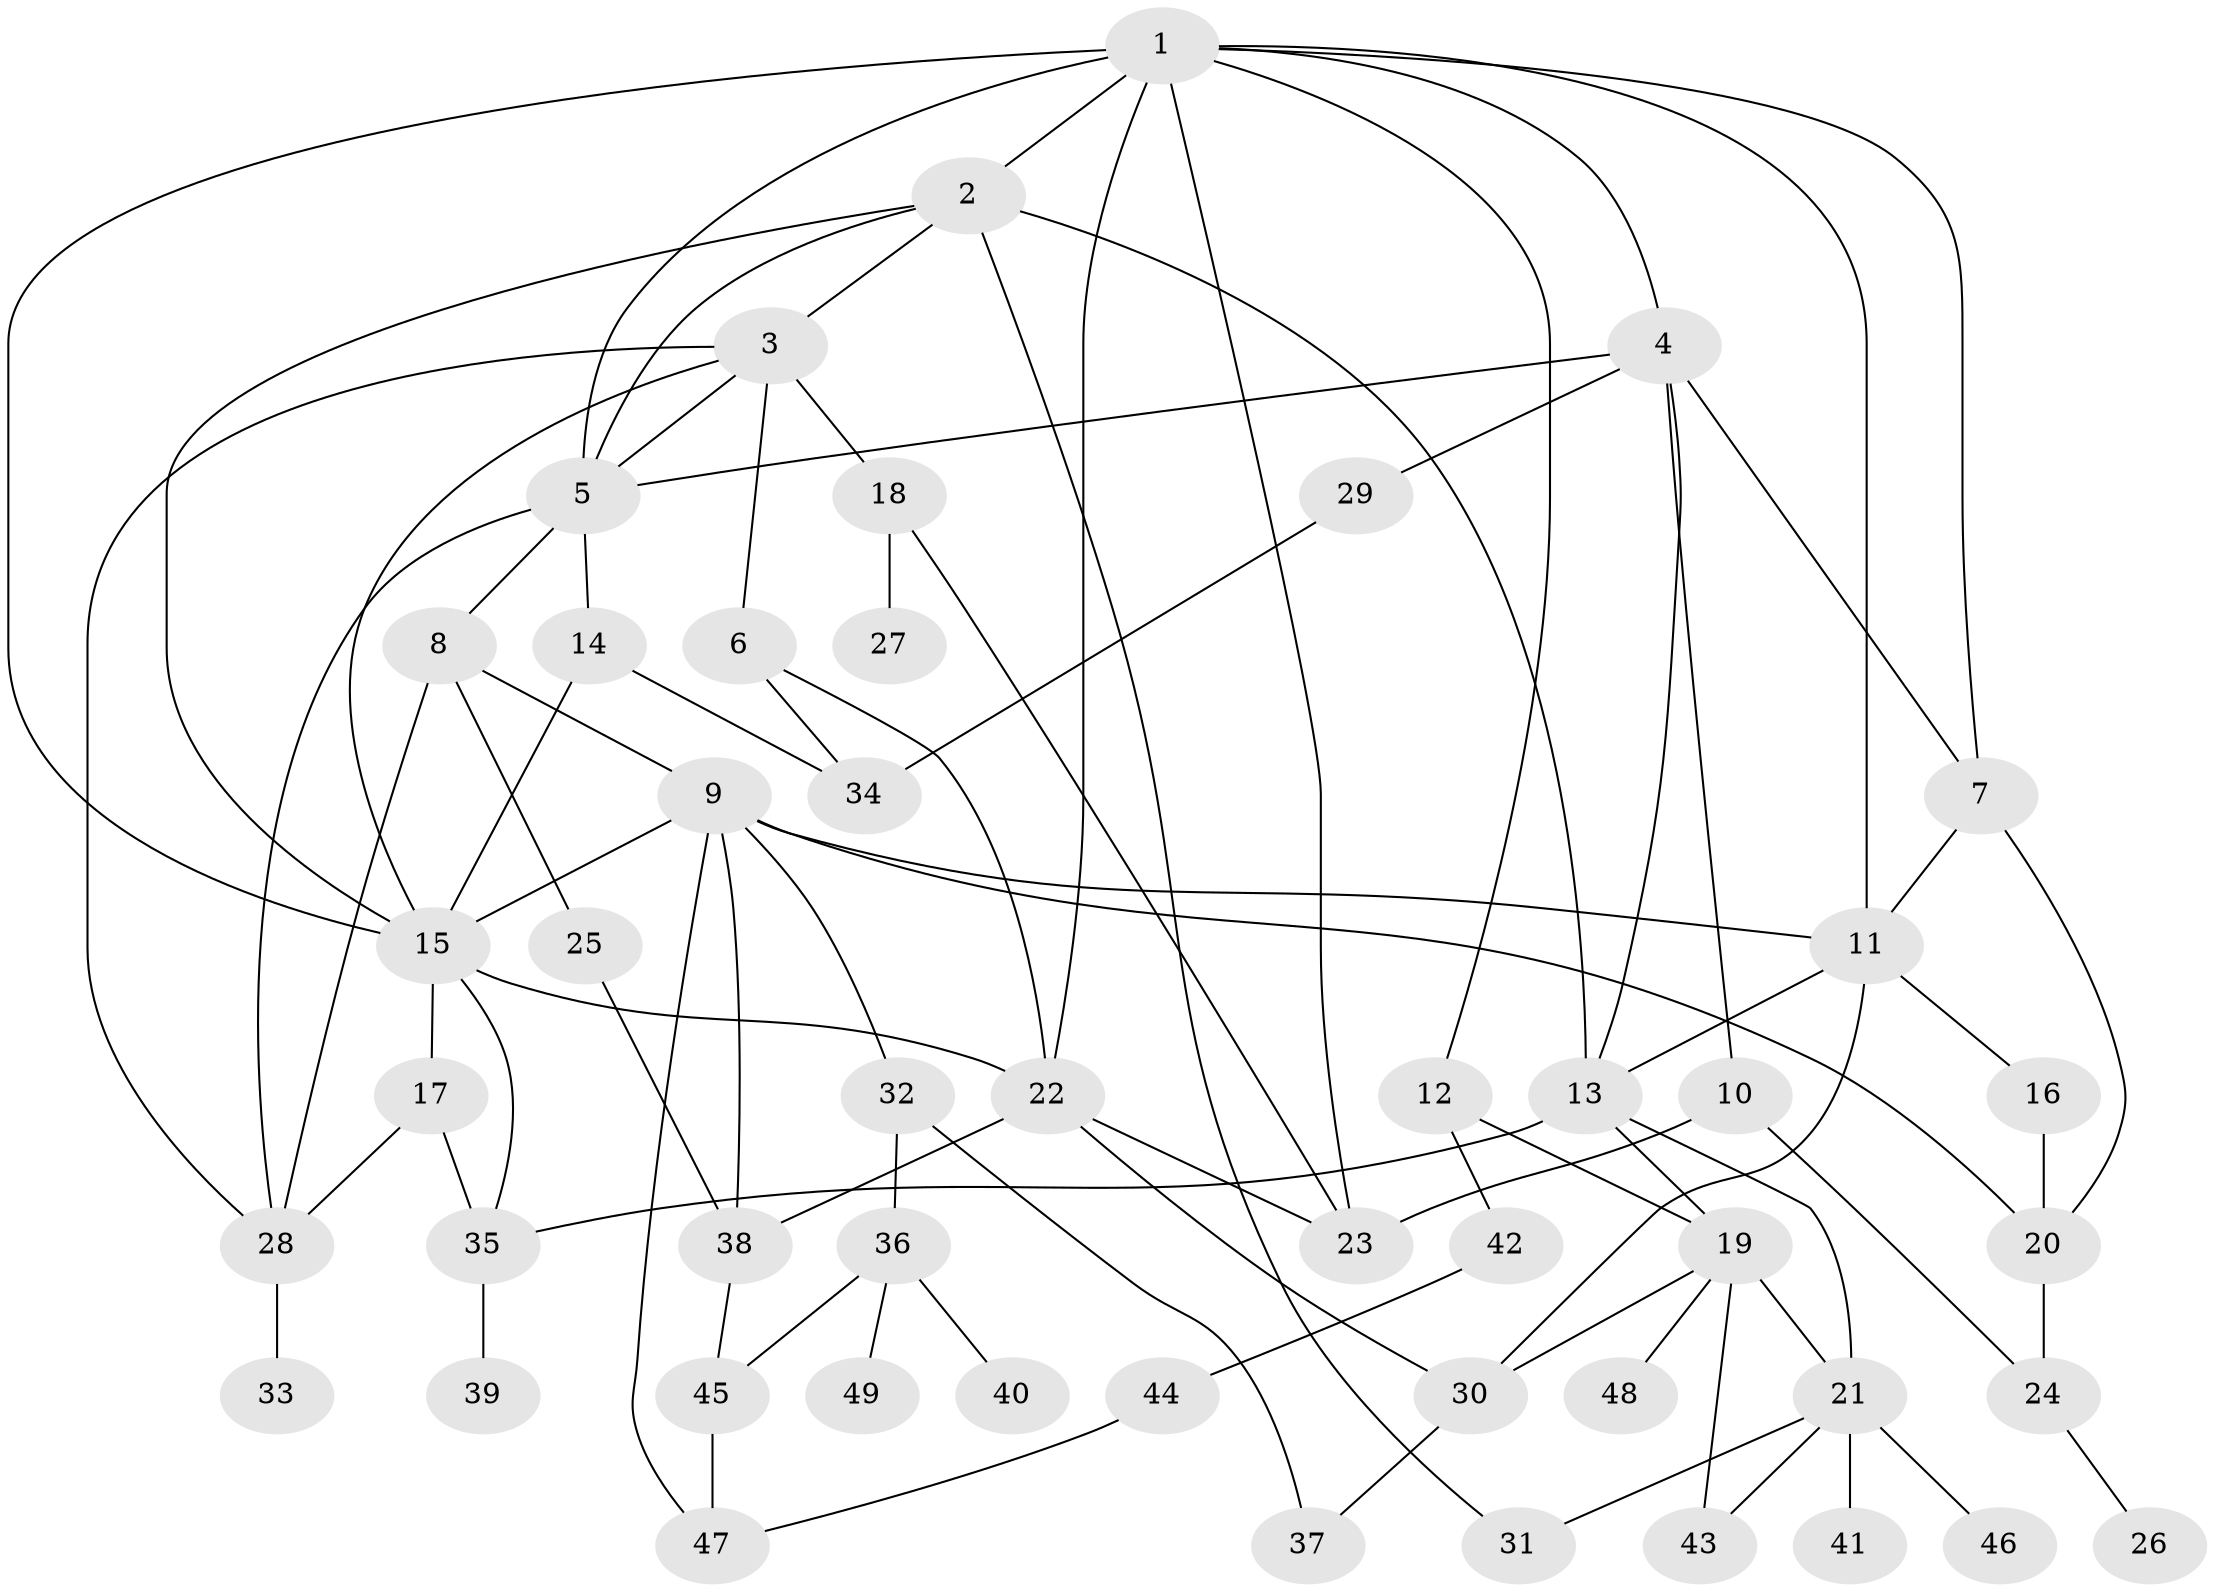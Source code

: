 // original degree distribution, {4: 0.13402061855670103, 5: 0.08247422680412371, 7: 0.010309278350515464, 3: 0.24742268041237114, 2: 0.26804123711340205, 6: 0.05154639175257732, 8: 0.010309278350515464, 1: 0.1958762886597938}
// Generated by graph-tools (version 1.1) at 2025/49/03/04/25 22:49:16]
// undirected, 49 vertices, 87 edges
graph export_dot {
  node [color=gray90,style=filled];
  1;
  2;
  3;
  4;
  5;
  6;
  7;
  8;
  9;
  10;
  11;
  12;
  13;
  14;
  15;
  16;
  17;
  18;
  19;
  20;
  21;
  22;
  23;
  24;
  25;
  26;
  27;
  28;
  29;
  30;
  31;
  32;
  33;
  34;
  35;
  36;
  37;
  38;
  39;
  40;
  41;
  42;
  43;
  44;
  45;
  46;
  47;
  48;
  49;
  1 -- 2 [weight=3.0];
  1 -- 4 [weight=1.0];
  1 -- 5 [weight=1.0];
  1 -- 7 [weight=1.0];
  1 -- 11 [weight=2.0];
  1 -- 12 [weight=1.0];
  1 -- 15 [weight=1.0];
  1 -- 22 [weight=1.0];
  1 -- 23 [weight=1.0];
  2 -- 3 [weight=1.0];
  2 -- 5 [weight=1.0];
  2 -- 13 [weight=1.0];
  2 -- 15 [weight=1.0];
  2 -- 31 [weight=1.0];
  3 -- 5 [weight=1.0];
  3 -- 6 [weight=1.0];
  3 -- 15 [weight=1.0];
  3 -- 18 [weight=1.0];
  3 -- 28 [weight=1.0];
  4 -- 5 [weight=1.0];
  4 -- 7 [weight=1.0];
  4 -- 10 [weight=1.0];
  4 -- 13 [weight=1.0];
  4 -- 29 [weight=1.0];
  5 -- 8 [weight=2.0];
  5 -- 14 [weight=1.0];
  5 -- 28 [weight=1.0];
  6 -- 22 [weight=1.0];
  6 -- 34 [weight=1.0];
  7 -- 11 [weight=1.0];
  7 -- 20 [weight=1.0];
  8 -- 9 [weight=1.0];
  8 -- 25 [weight=1.0];
  8 -- 28 [weight=1.0];
  9 -- 11 [weight=1.0];
  9 -- 15 [weight=1.0];
  9 -- 20 [weight=1.0];
  9 -- 32 [weight=1.0];
  9 -- 38 [weight=1.0];
  9 -- 47 [weight=1.0];
  10 -- 23 [weight=1.0];
  10 -- 24 [weight=1.0];
  11 -- 13 [weight=1.0];
  11 -- 16 [weight=1.0];
  11 -- 30 [weight=1.0];
  12 -- 19 [weight=1.0];
  12 -- 42 [weight=1.0];
  13 -- 19 [weight=1.0];
  13 -- 21 [weight=1.0];
  13 -- 35 [weight=1.0];
  14 -- 15 [weight=1.0];
  14 -- 34 [weight=1.0];
  15 -- 17 [weight=1.0];
  15 -- 22 [weight=1.0];
  15 -- 35 [weight=1.0];
  16 -- 20 [weight=1.0];
  17 -- 28 [weight=1.0];
  17 -- 35 [weight=1.0];
  18 -- 23 [weight=1.0];
  18 -- 27 [weight=1.0];
  19 -- 21 [weight=1.0];
  19 -- 30 [weight=1.0];
  19 -- 43 [weight=1.0];
  19 -- 48 [weight=2.0];
  20 -- 24 [weight=1.0];
  21 -- 31 [weight=1.0];
  21 -- 41 [weight=1.0];
  21 -- 43 [weight=1.0];
  21 -- 46 [weight=1.0];
  22 -- 23 [weight=1.0];
  22 -- 30 [weight=1.0];
  22 -- 38 [weight=1.0];
  24 -- 26 [weight=1.0];
  25 -- 38 [weight=1.0];
  28 -- 33 [weight=1.0];
  29 -- 34 [weight=1.0];
  30 -- 37 [weight=1.0];
  32 -- 36 [weight=1.0];
  32 -- 37 [weight=1.0];
  35 -- 39 [weight=2.0];
  36 -- 40 [weight=1.0];
  36 -- 45 [weight=1.0];
  36 -- 49 [weight=1.0];
  38 -- 45 [weight=1.0];
  42 -- 44 [weight=1.0];
  44 -- 47 [weight=1.0];
  45 -- 47 [weight=1.0];
}
